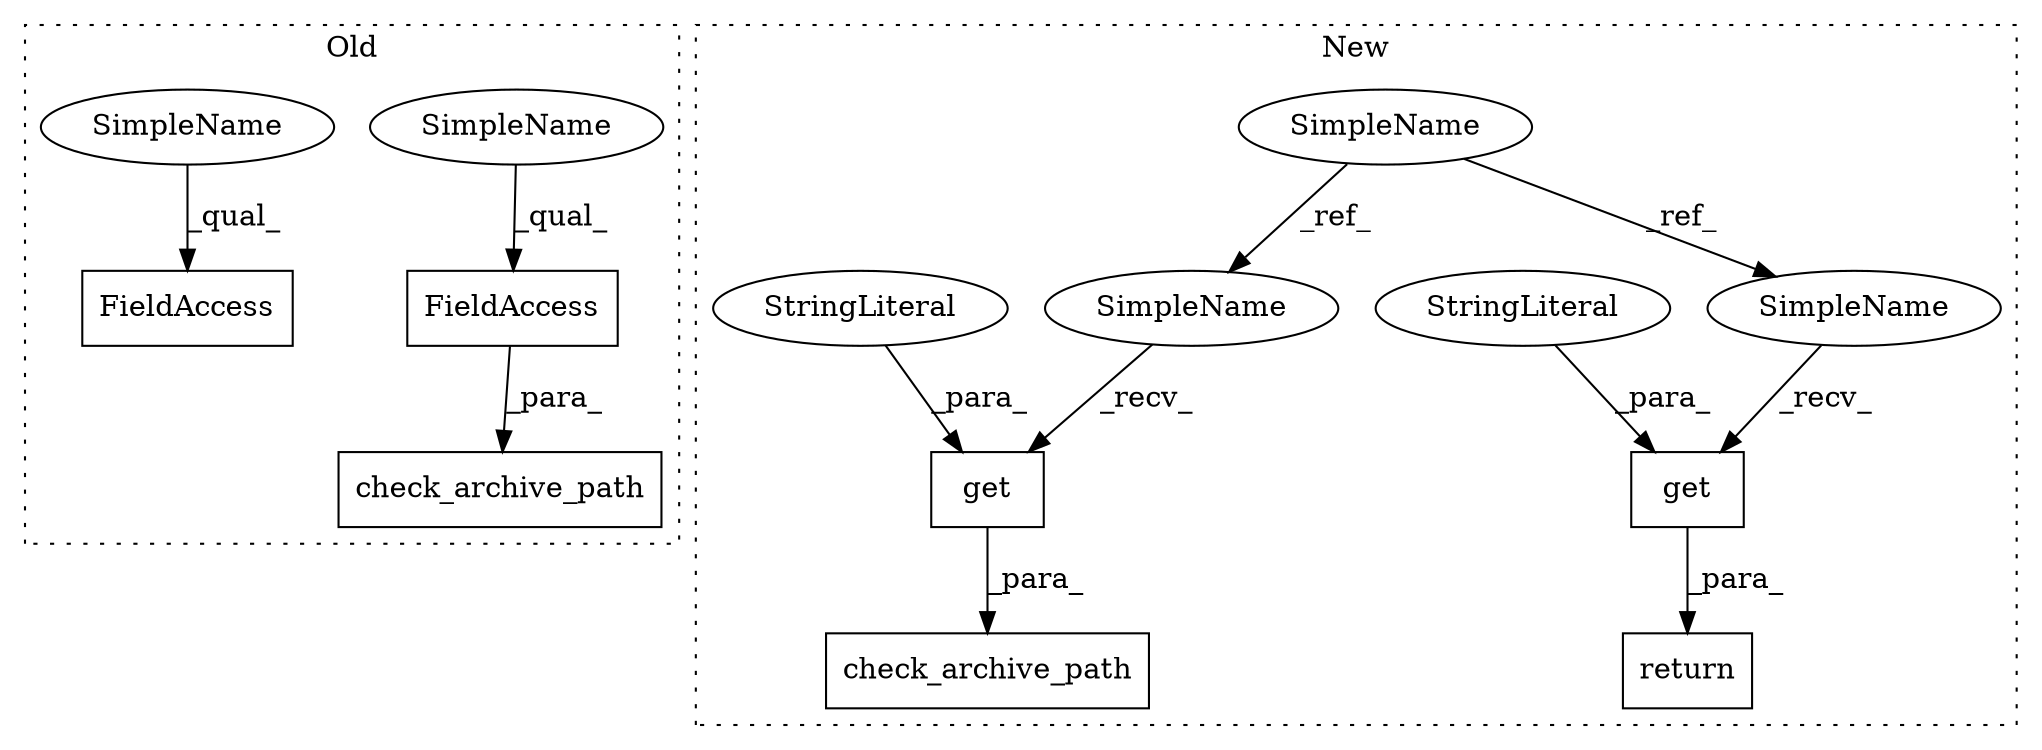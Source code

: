 digraph G {
subgraph cluster0 {
1 [label="check_archive_path" a="32" s="11782,11827" l="19,1" shape="box"];
3 [label="FieldAccess" a="22" s="11801" l="26" shape="box"];
5 [label="FieldAccess" a="22" s="11882" l="26" shape="box"];
13 [label="SimpleName" a="42" s="11801" l="8" shape="ellipse"];
14 [label="SimpleName" a="42" s="11882" l="8" shape="ellipse"];
label = "Old";
style="dotted";
}
subgraph cluster1 {
2 [label="get" a="32" s="11982,12005" l="4,1" shape="box"];
4 [label="SimpleName" a="42" s="11881" l="4" shape="ellipse"];
6 [label="get" a="32" s="12066,12089" l="4,1" shape="box"];
7 [label="StringLiteral" a="45" s="12070" l="19" shape="ellipse"];
8 [label="StringLiteral" a="45" s="11986" l="19" shape="ellipse"];
9 [label="check_archive_path" a="32" s="11958,12006" l="19,1" shape="box"];
10 [label="return" a="41" s="12015" l="7" shape="box"];
11 [label="SimpleName" a="42" s="12061" l="4" shape="ellipse"];
12 [label="SimpleName" a="42" s="11977" l="4" shape="ellipse"];
label = "New";
style="dotted";
}
2 -> 9 [label="_para_"];
3 -> 1 [label="_para_"];
4 -> 11 [label="_ref_"];
4 -> 12 [label="_ref_"];
6 -> 10 [label="_para_"];
7 -> 6 [label="_para_"];
8 -> 2 [label="_para_"];
11 -> 6 [label="_recv_"];
12 -> 2 [label="_recv_"];
13 -> 3 [label="_qual_"];
14 -> 5 [label="_qual_"];
}